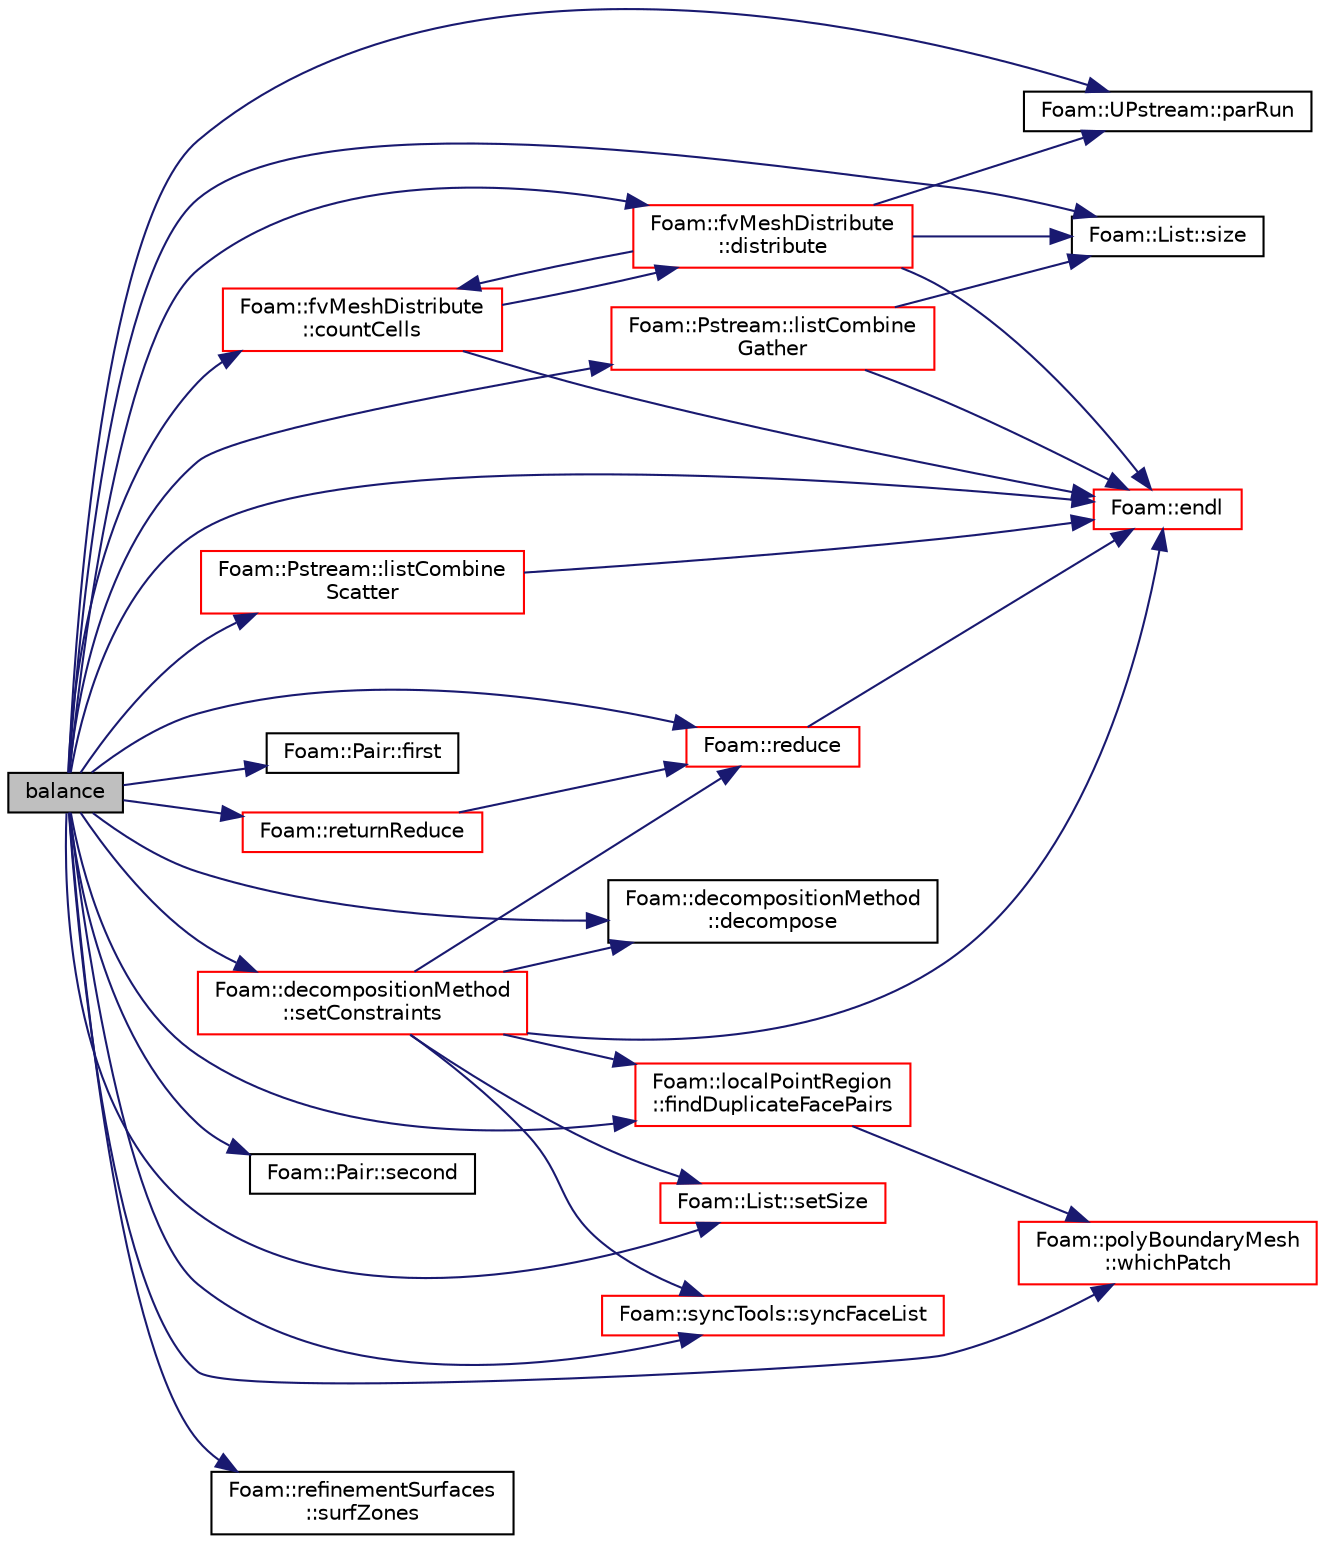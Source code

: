digraph "balance"
{
  bgcolor="transparent";
  edge [fontname="Helvetica",fontsize="10",labelfontname="Helvetica",labelfontsize="10"];
  node [fontname="Helvetica",fontsize="10",shape=record];
  rankdir="LR";
  Node1 [label="balance",height=0.2,width=0.4,color="black", fillcolor="grey75", style="filled", fontcolor="black"];
  Node1 -> Node2 [color="midnightblue",fontsize="10",style="solid",fontname="Helvetica"];
  Node2 [label="Foam::fvMeshDistribute\l::countCells",height=0.2,width=0.4,color="red",URL="$a00891.html#aa57d1bab8fea555d3ee75a5d2e6411cd",tooltip="Helper function: count cells per processor in wanted distribution. "];
  Node2 -> Node3 [color="midnightblue",fontsize="10",style="solid",fontname="Helvetica"];
  Node3 [label="Foam::fvMeshDistribute\l::distribute",height=0.2,width=0.4,color="red",URL="$a00891.html#acb11a389cf765470aea69d37a526cf1f",tooltip="Send cells to neighbours according to distribution. "];
  Node3 -> Node2 [color="midnightblue",fontsize="10",style="solid",fontname="Helvetica"];
  Node3 -> Node4 [color="midnightblue",fontsize="10",style="solid",fontname="Helvetica"];
  Node4 [label="Foam::endl",height=0.2,width=0.4,color="red",URL="$a10958.html#a2db8fe02a0d3909e9351bb4275b23ce4",tooltip="Add newline and flush stream. "];
  Node3 -> Node5 [color="midnightblue",fontsize="10",style="solid",fontname="Helvetica"];
  Node5 [label="Foam::UPstream::parRun",height=0.2,width=0.4,color="black",URL="$a02859.html#adbb27f04b5705440fb8b09f278059011",tooltip="Is this a parallel run? "];
  Node3 -> Node6 [color="midnightblue",fontsize="10",style="solid",fontname="Helvetica"];
  Node6 [label="Foam::List::size",height=0.2,width=0.4,color="black",URL="$a01387.html#a8a5f6fa29bd4b500caf186f60245b384",tooltip="Override size to be inconsistent with allocated storage. "];
  Node2 -> Node4 [color="midnightblue",fontsize="10",style="solid",fontname="Helvetica"];
  Node1 -> Node7 [color="midnightblue",fontsize="10",style="solid",fontname="Helvetica"];
  Node7 [label="Foam::decompositionMethod\l::decompose",height=0.2,width=0.4,color="black",URL="$a00513.html#a30ea1ec9f9f9f89663dc353e14df5260",tooltip="Return for every coordinate the wanted processor number. "];
  Node1 -> Node3 [color="midnightblue",fontsize="10",style="solid",fontname="Helvetica"];
  Node1 -> Node4 [color="midnightblue",fontsize="10",style="solid",fontname="Helvetica"];
  Node1 -> Node8 [color="midnightblue",fontsize="10",style="solid",fontname="Helvetica"];
  Node8 [label="Foam::localPointRegion\l::findDuplicateFacePairs",height=0.2,width=0.4,color="red",URL="$a01402.html#ada4b8f94bf6f76d8d4342d0d169ce358",tooltip="Helper routine to find all baffles (two boundary faces. "];
  Node8 -> Node9 [color="midnightblue",fontsize="10",style="solid",fontname="Helvetica"];
  Node9 [label="Foam::polyBoundaryMesh\l::whichPatch",height=0.2,width=0.4,color="red",URL="$a01943.html#a6d7e875689c6272231ad4b60139b7324",tooltip="Return patch index for a given face label. "];
  Node1 -> Node10 [color="midnightblue",fontsize="10",style="solid",fontname="Helvetica"];
  Node10 [label="Foam::Pair::first",height=0.2,width=0.4,color="black",URL="$a01793.html#a69ef5dddb2067ac3fb125632597a61b9",tooltip="Return first. "];
  Node1 -> Node11 [color="midnightblue",fontsize="10",style="solid",fontname="Helvetica"];
  Node11 [label="Foam::Pstream::listCombine\lGather",height=0.2,width=0.4,color="red",URL="$a02049.html#a8c0e5044dc4a942cf62b06797c3a743f"];
  Node11 -> Node6 [color="midnightblue",fontsize="10",style="solid",fontname="Helvetica"];
  Node11 -> Node4 [color="midnightblue",fontsize="10",style="solid",fontname="Helvetica"];
  Node1 -> Node12 [color="midnightblue",fontsize="10",style="solid",fontname="Helvetica"];
  Node12 [label="Foam::Pstream::listCombine\lScatter",height=0.2,width=0.4,color="red",URL="$a02049.html#adfd4915b68ab7181dccb847976286e56",tooltip="Scatter data. Reverse of combineGather. "];
  Node12 -> Node4 [color="midnightblue",fontsize="10",style="solid",fontname="Helvetica"];
  Node1 -> Node5 [color="midnightblue",fontsize="10",style="solid",fontname="Helvetica"];
  Node1 -> Node13 [color="midnightblue",fontsize="10",style="solid",fontname="Helvetica"];
  Node13 [label="Foam::reduce",height=0.2,width=0.4,color="red",URL="$a10958.html#a7ffd6af4acc2eb9ba72ee296b5ecda23"];
  Node13 -> Node4 [color="midnightblue",fontsize="10",style="solid",fontname="Helvetica"];
  Node1 -> Node14 [color="midnightblue",fontsize="10",style="solid",fontname="Helvetica"];
  Node14 [label="Foam::returnReduce",height=0.2,width=0.4,color="red",URL="$a10958.html#a8d528a67d2a9c6fe4fb94bc86872624b"];
  Node14 -> Node13 [color="midnightblue",fontsize="10",style="solid",fontname="Helvetica"];
  Node1 -> Node15 [color="midnightblue",fontsize="10",style="solid",fontname="Helvetica"];
  Node15 [label="Foam::Pair::second",height=0.2,width=0.4,color="black",URL="$a01793.html#a4735f680939b3f5fec1e4a8d34549d6f",tooltip="Return second. "];
  Node1 -> Node16 [color="midnightblue",fontsize="10",style="solid",fontname="Helvetica"];
  Node16 [label="Foam::decompositionMethod\l::setConstraints",height=0.2,width=0.4,color="red",URL="$a00513.html#a36608a91d1c00b41284eaf46b895387c",tooltip="Helper: extract constraints: "];
  Node16 -> Node7 [color="midnightblue",fontsize="10",style="solid",fontname="Helvetica"];
  Node16 -> Node4 [color="midnightblue",fontsize="10",style="solid",fontname="Helvetica"];
  Node16 -> Node8 [color="midnightblue",fontsize="10",style="solid",fontname="Helvetica"];
  Node16 -> Node13 [color="midnightblue",fontsize="10",style="solid",fontname="Helvetica"];
  Node16 -> Node17 [color="midnightblue",fontsize="10",style="solid",fontname="Helvetica"];
  Node17 [label="Foam::List::setSize",height=0.2,width=0.4,color="red",URL="$a01387.html#aedb985ffeaf1bdbfeccc2a8730405703",tooltip="Reset size of List. "];
  Node16 -> Node18 [color="midnightblue",fontsize="10",style="solid",fontname="Helvetica"];
  Node18 [label="Foam::syncTools::syncFaceList",height=0.2,width=0.4,color="red",URL="$a02615.html#abed40ebf1b90b365509600f5e7b004b7",tooltip="Synchronize values on all mesh faces. "];
  Node1 -> Node17 [color="midnightblue",fontsize="10",style="solid",fontname="Helvetica"];
  Node1 -> Node6 [color="midnightblue",fontsize="10",style="solid",fontname="Helvetica"];
  Node1 -> Node19 [color="midnightblue",fontsize="10",style="solid",fontname="Helvetica"];
  Node19 [label="Foam::refinementSurfaces\l::surfZones",height=0.2,width=0.4,color="black",URL="$a02156.html#ae149e1770f0bee2a1c69148fe9c6e6a3"];
  Node1 -> Node18 [color="midnightblue",fontsize="10",style="solid",fontname="Helvetica"];
  Node1 -> Node9 [color="midnightblue",fontsize="10",style="solid",fontname="Helvetica"];
}

